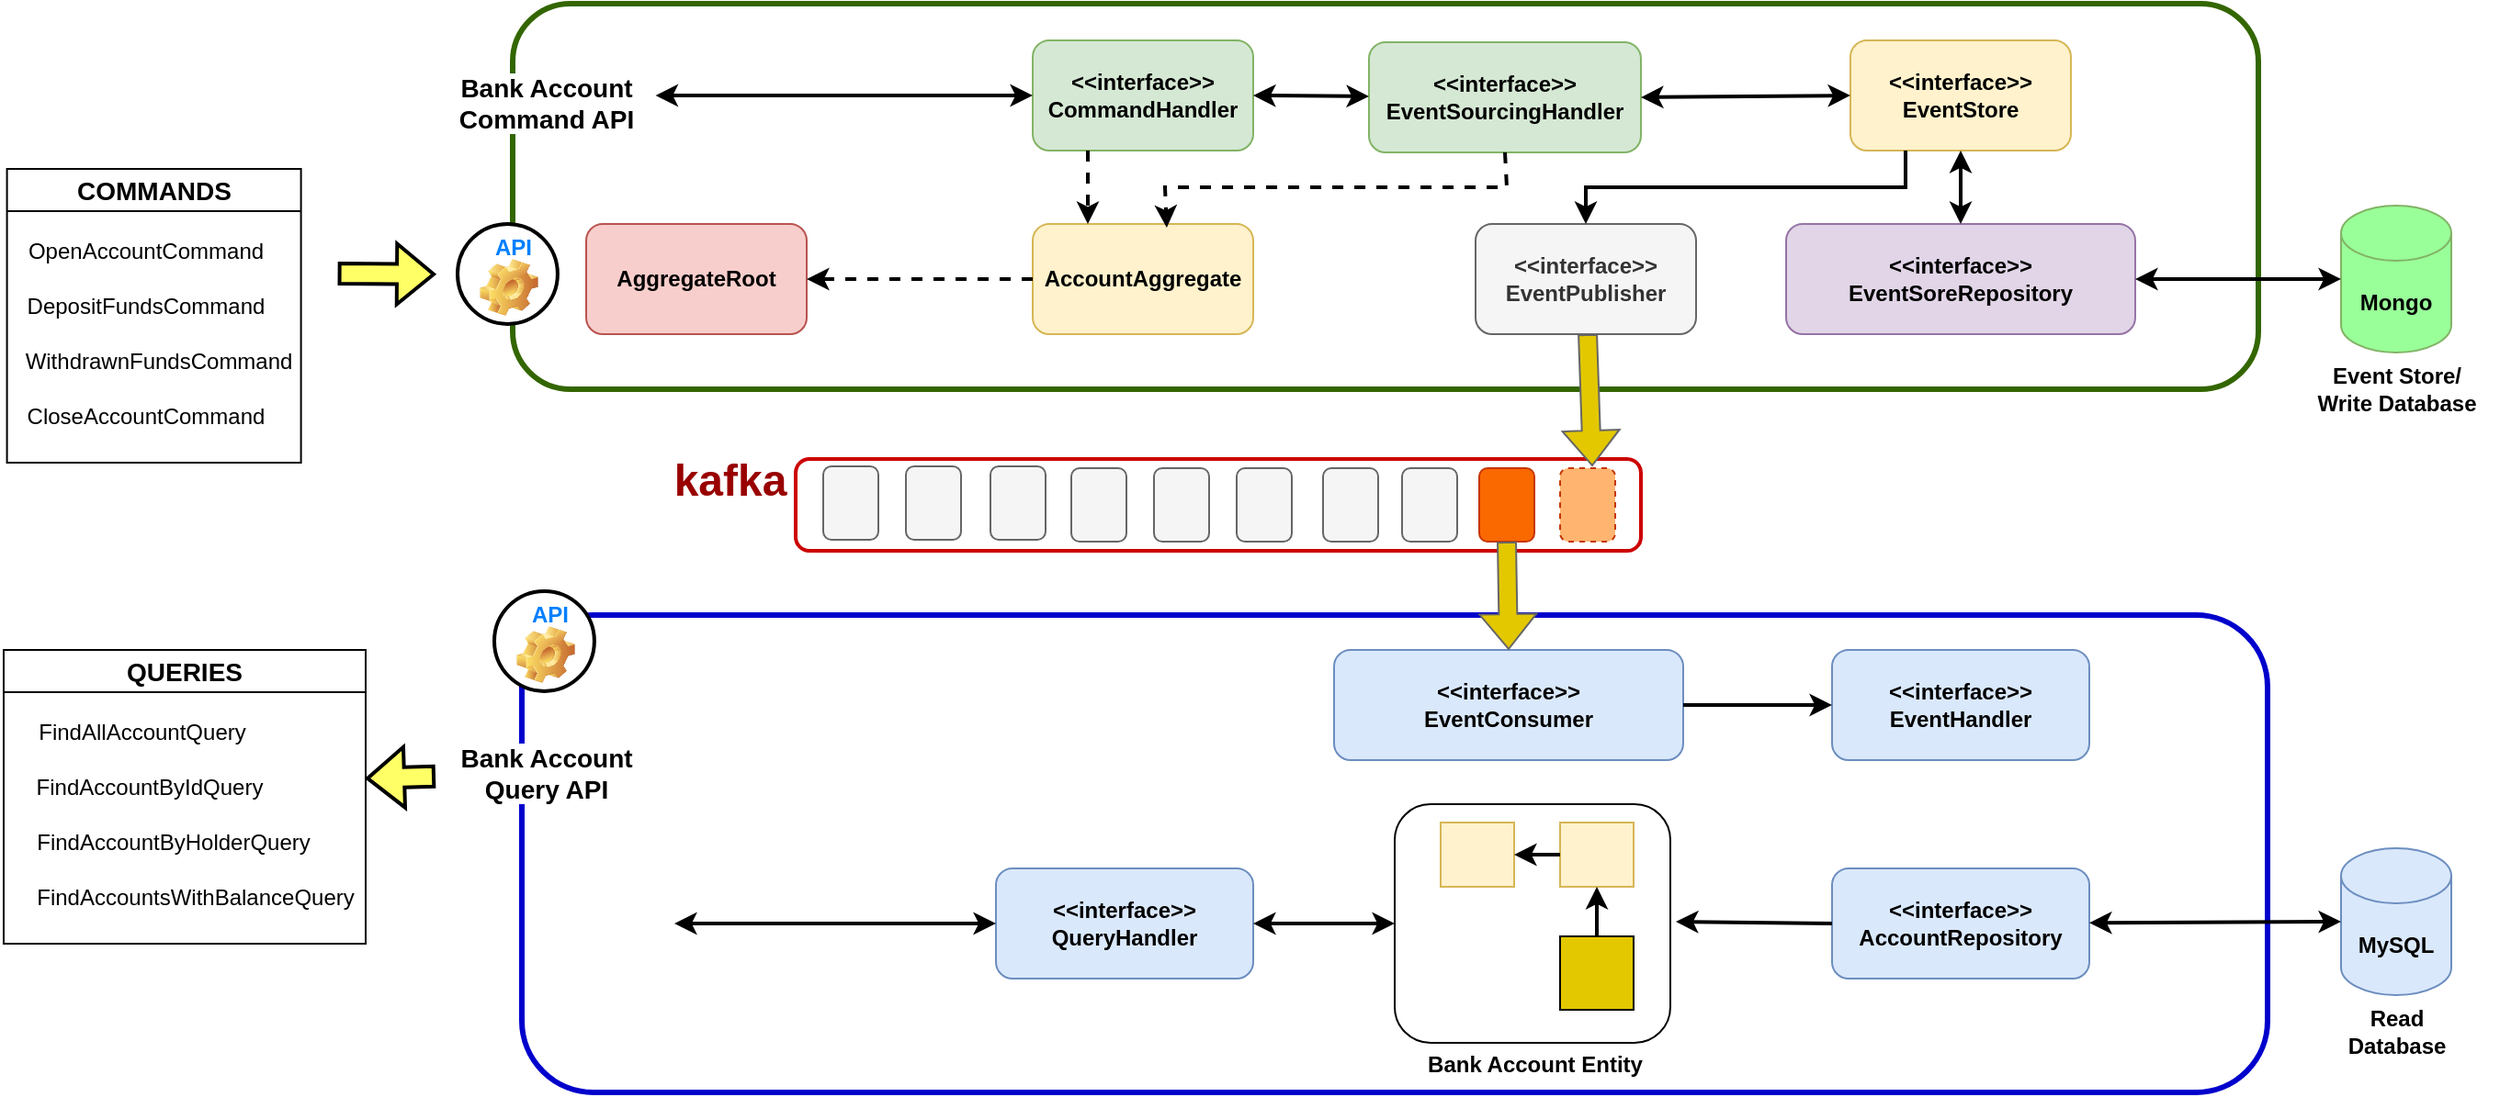 <mxfile version="21.6.5" type="device">
  <diagram name="Página-1" id="1D1LNqnCy9qLDgrtSgxh">
    <mxGraphModel dx="1562" dy="909" grid="1" gridSize="10" guides="1" tooltips="1" connect="1" arrows="1" fold="1" page="1" pageScale="1" pageWidth="1169" pageHeight="1654" math="0" shadow="0">
      <root>
        <mxCell id="0" />
        <mxCell id="1" parent="0" />
        <mxCell id="91Ra5xVZx5ba64652wot-73" value="" style="rounded=1;whiteSpace=wrap;html=1;strokeColor=#0000CC;strokeWidth=3;" vertex="1" parent="1">
          <mxGeometry x="302" y="393" width="950" height="260" as="geometry" />
        </mxCell>
        <mxCell id="91Ra5xVZx5ba64652wot-54" value="" style="rounded=1;whiteSpace=wrap;html=1;strokeColor=#336600;strokeWidth=3;" vertex="1" parent="1">
          <mxGeometry x="297" y="60" width="950" height="210" as="geometry" />
        </mxCell>
        <mxCell id="91Ra5xVZx5ba64652wot-55" value="&lt;b&gt;&lt;font style=&quot;font-size: 14px;&quot;&gt;Bank Account &lt;br&gt;Command API&lt;/font&gt;&lt;/b&gt;" style="text;html=1;align=center;verticalAlign=middle;resizable=0;points=[];autosize=1;strokeColor=none;fillColor=none;labelBackgroundColor=default;" vertex="1" parent="1">
          <mxGeometry x="255" y="89" width="120" height="50" as="geometry" />
        </mxCell>
        <mxCell id="91Ra5xVZx5ba64652wot-1" value="&lt;b&gt;&amp;lt;&amp;lt;interface&amp;gt;&amp;gt;&lt;br&gt;EventSourcingHandler&lt;/b&gt;" style="rounded=1;whiteSpace=wrap;html=1;fillColor=#d5e8d4;strokeColor=#82b366;" vertex="1" parent="1">
          <mxGeometry x="763" y="81" width="148" height="60" as="geometry" />
        </mxCell>
        <mxCell id="91Ra5xVZx5ba64652wot-2" value="&lt;b&gt;&amp;lt;&amp;lt;interface&amp;gt;&amp;gt;&lt;br&gt;EventStore&lt;br&gt;&lt;/b&gt;" style="rounded=1;whiteSpace=wrap;html=1;fillColor=#fff2cc;strokeColor=#d6b656;" vertex="1" parent="1">
          <mxGeometry x="1025" y="80" width="120" height="60" as="geometry" />
        </mxCell>
        <mxCell id="91Ra5xVZx5ba64652wot-3" value="" style="endArrow=classic;startArrow=classic;html=1;rounded=0;exitX=1;exitY=0.5;exitDx=0;exitDy=0;entryX=0;entryY=0.5;entryDx=0;entryDy=0;strokeWidth=2;" edge="1" parent="1" source="91Ra5xVZx5ba64652wot-1" target="91Ra5xVZx5ba64652wot-2">
          <mxGeometry width="50" height="50" relative="1" as="geometry">
            <mxPoint x="797" y="140" as="sourcePoint" />
            <mxPoint x="847" y="90" as="targetPoint" />
          </mxGeometry>
        </mxCell>
        <mxCell id="91Ra5xVZx5ba64652wot-4" value="&lt;b&gt;AggregateRoot&lt;br&gt;&lt;/b&gt;" style="rounded=1;whiteSpace=wrap;html=1;fillColor=#f8cecc;strokeColor=#b85450;" vertex="1" parent="1">
          <mxGeometry x="337" y="180" width="120" height="60" as="geometry" />
        </mxCell>
        <mxCell id="91Ra5xVZx5ba64652wot-6" value="&lt;b&gt;&amp;lt;&amp;lt;interface&amp;gt;&amp;gt;&lt;br&gt;EventPublisher&lt;br&gt;&lt;/b&gt;" style="rounded=1;whiteSpace=wrap;html=1;fillColor=#f5f5f5;strokeColor=#666666;fontColor=#333333;" vertex="1" parent="1">
          <mxGeometry x="821" y="180" width="120" height="60" as="geometry" />
        </mxCell>
        <mxCell id="91Ra5xVZx5ba64652wot-7" value="&lt;b&gt;&amp;lt;&amp;lt;interface&amp;gt;&amp;gt;&lt;br&gt;EventSoreRepository&lt;br&gt;&lt;/b&gt;" style="rounded=1;whiteSpace=wrap;html=1;fillColor=#e1d5e7;strokeColor=#9673a6;" vertex="1" parent="1">
          <mxGeometry x="990" y="180" width="190" height="60" as="geometry" />
        </mxCell>
        <mxCell id="91Ra5xVZx5ba64652wot-11" value="" style="group" vertex="1" connectable="0" parent="1">
          <mxGeometry x="1267" y="170" width="110" height="120" as="geometry" />
        </mxCell>
        <mxCell id="91Ra5xVZx5ba64652wot-9" value="&lt;b&gt;Mongo&lt;/b&gt;" style="shape=cylinder3;whiteSpace=wrap;html=1;boundedLbl=1;backgroundOutline=1;size=15;fillColor=#99FF99;strokeColor=#82b366;" vertex="1" parent="91Ra5xVZx5ba64652wot-11">
          <mxGeometry x="25" width="60" height="80" as="geometry" />
        </mxCell>
        <mxCell id="91Ra5xVZx5ba64652wot-10" value="&lt;b&gt;Event Store/&lt;br&gt;Write Database&lt;/b&gt;" style="text;html=1;align=center;verticalAlign=middle;resizable=0;points=[];autosize=1;strokeColor=none;fillColor=none;" vertex="1" parent="91Ra5xVZx5ba64652wot-11">
          <mxGeometry y="80" width="110" height="40" as="geometry" />
        </mxCell>
        <mxCell id="91Ra5xVZx5ba64652wot-12" value="" style="group" vertex="1" connectable="0" parent="1">
          <mxGeometry x="1267" y="520" width="110" height="120" as="geometry" />
        </mxCell>
        <mxCell id="91Ra5xVZx5ba64652wot-13" value="&lt;b&gt;MySQL&lt;/b&gt;" style="shape=cylinder3;whiteSpace=wrap;html=1;boundedLbl=1;backgroundOutline=1;size=15;fillColor=#dae8fc;strokeColor=#6c8ebf;" vertex="1" parent="91Ra5xVZx5ba64652wot-12">
          <mxGeometry x="25" width="60" height="80" as="geometry" />
        </mxCell>
        <mxCell id="91Ra5xVZx5ba64652wot-14" value="&lt;b&gt;Read &lt;br&gt;Database&lt;/b&gt;" style="text;html=1;align=center;verticalAlign=middle;resizable=0;points=[];autosize=1;strokeColor=none;fillColor=none;" vertex="1" parent="91Ra5xVZx5ba64652wot-12">
          <mxGeometry x="15" y="80" width="80" height="40" as="geometry" />
        </mxCell>
        <mxCell id="91Ra5xVZx5ba64652wot-15" value="&lt;b&gt;&amp;lt;&amp;lt;interface&amp;gt;&amp;gt;&lt;br&gt;EventConsumer&lt;br&gt;&lt;/b&gt;" style="rounded=1;whiteSpace=wrap;html=1;fillColor=#dae8fc;strokeColor=#6c8ebf;" vertex="1" parent="1">
          <mxGeometry x="744" y="412" width="190" height="60" as="geometry" />
        </mxCell>
        <mxCell id="91Ra5xVZx5ba64652wot-24" value="" style="group" vertex="1" connectable="0" parent="1">
          <mxGeometry x="777" y="496" width="150" height="157" as="geometry" />
        </mxCell>
        <mxCell id="91Ra5xVZx5ba64652wot-16" value="" style="rounded=1;whiteSpace=wrap;html=1;" vertex="1" parent="91Ra5xVZx5ba64652wot-24">
          <mxGeometry width="150" height="130" as="geometry" />
        </mxCell>
        <mxCell id="91Ra5xVZx5ba64652wot-17" value="" style="rounded=0;whiteSpace=wrap;html=1;fillColor=#fff2cc;strokeColor=#d6b656;" vertex="1" parent="91Ra5xVZx5ba64652wot-24">
          <mxGeometry x="25" y="10" width="40" height="35" as="geometry" />
        </mxCell>
        <mxCell id="91Ra5xVZx5ba64652wot-18" value="" style="rounded=0;whiteSpace=wrap;html=1;fillColor=#fff2cc;strokeColor=#d6b656;" vertex="1" parent="91Ra5xVZx5ba64652wot-24">
          <mxGeometry x="90" y="10" width="40" height="35" as="geometry" />
        </mxCell>
        <mxCell id="91Ra5xVZx5ba64652wot-19" value="" style="endArrow=classic;html=1;rounded=0;entryX=1;entryY=0.5;entryDx=0;entryDy=0;exitX=0;exitY=0.5;exitDx=0;exitDy=0;strokeWidth=2;" edge="1" parent="91Ra5xVZx5ba64652wot-24" source="91Ra5xVZx5ba64652wot-18" target="91Ra5xVZx5ba64652wot-17">
          <mxGeometry width="50" height="50" relative="1" as="geometry">
            <mxPoint x="80" y="95" as="sourcePoint" />
            <mxPoint x="130" y="45" as="targetPoint" />
          </mxGeometry>
        </mxCell>
        <mxCell id="91Ra5xVZx5ba64652wot-20" value="" style="rounded=0;whiteSpace=wrap;html=1;fillColor=#e3c800;strokeColor=#000000;fontColor=#000000;" vertex="1" parent="91Ra5xVZx5ba64652wot-24">
          <mxGeometry x="90" y="72" width="40" height="40" as="geometry" />
        </mxCell>
        <mxCell id="91Ra5xVZx5ba64652wot-21" value="" style="endArrow=classic;html=1;rounded=0;exitX=0.5;exitY=0;exitDx=0;exitDy=0;strokeWidth=2;entryX=0.5;entryY=1;entryDx=0;entryDy=0;" edge="1" parent="91Ra5xVZx5ba64652wot-24" source="91Ra5xVZx5ba64652wot-20" target="91Ra5xVZx5ba64652wot-18">
          <mxGeometry width="50" height="50" relative="1" as="geometry">
            <mxPoint x="100" y="38" as="sourcePoint" />
            <mxPoint x="120" y="50" as="targetPoint" />
          </mxGeometry>
        </mxCell>
        <mxCell id="91Ra5xVZx5ba64652wot-23" value="&lt;b&gt;Bank Account Entity&lt;/b&gt;" style="text;html=1;align=center;verticalAlign=middle;resizable=0;points=[];autosize=1;strokeColor=none;fillColor=none;" vertex="1" parent="91Ra5xVZx5ba64652wot-24">
          <mxGeometry x="6" y="127" width="140" height="30" as="geometry" />
        </mxCell>
        <mxCell id="91Ra5xVZx5ba64652wot-28" value="" style="group" vertex="1" connectable="0" parent="1">
          <mxGeometry x="267" y="180" width="70" height="70" as="geometry" />
        </mxCell>
        <mxCell id="91Ra5xVZx5ba64652wot-25" value="" style="ellipse;whiteSpace=wrap;html=1;aspect=fixed;strokeWidth=2;" vertex="1" parent="91Ra5xVZx5ba64652wot-28">
          <mxGeometry width="54.444" height="54.444" as="geometry" />
        </mxCell>
        <mxCell id="91Ra5xVZx5ba64652wot-26" value="" style="shape=image;html=1;verticalLabelPosition=bottom;verticalAlign=top;imageAspect=0;image=img/clipart/Gear_128x128.png" vertex="1" parent="91Ra5xVZx5ba64652wot-28">
          <mxGeometry x="12.09" y="19.09" width="31.82" height="30.91" as="geometry" />
        </mxCell>
        <mxCell id="91Ra5xVZx5ba64652wot-27" value="&lt;b&gt;&lt;font color=&quot;#007fff&quot;&gt;API&lt;/font&gt;&lt;/b&gt;" style="text;html=1;align=center;verticalAlign=middle;resizable=0;points=[];autosize=1;strokeColor=none;fillColor=none;" vertex="1" parent="91Ra5xVZx5ba64652wot-28">
          <mxGeometry x="10.273" y="-2" width="40" height="30" as="geometry" />
        </mxCell>
        <mxCell id="91Ra5xVZx5ba64652wot-46" value="" style="group" vertex="1" connectable="0" parent="1">
          <mxGeometry x="375" y="300" width="536" height="58" as="geometry" />
        </mxCell>
        <mxCell id="91Ra5xVZx5ba64652wot-31" value="" style="rounded=1;whiteSpace=wrap;html=1;strokeColor=#CC0000;strokeWidth=2;" vertex="1" parent="91Ra5xVZx5ba64652wot-46">
          <mxGeometry x="76" y="8" width="460" height="50" as="geometry" />
        </mxCell>
        <mxCell id="91Ra5xVZx5ba64652wot-32" value="" style="rounded=1;whiteSpace=wrap;html=1;fillColor=#f5f5f5;fontColor=#333333;strokeColor=#666666;" vertex="1" parent="91Ra5xVZx5ba64652wot-46">
          <mxGeometry x="91" y="12" width="30" height="40" as="geometry" />
        </mxCell>
        <mxCell id="91Ra5xVZx5ba64652wot-33" value="" style="rounded=1;whiteSpace=wrap;html=1;fillColor=#f5f5f5;fontColor=#333333;strokeColor=#666666;" vertex="1" parent="91Ra5xVZx5ba64652wot-46">
          <mxGeometry x="136" y="12" width="30" height="40" as="geometry" />
        </mxCell>
        <mxCell id="91Ra5xVZx5ba64652wot-35" value="" style="rounded=1;whiteSpace=wrap;html=1;fillColor=#f5f5f5;fontColor=#333333;strokeColor=#666666;" vertex="1" parent="91Ra5xVZx5ba64652wot-46">
          <mxGeometry x="182" y="12" width="30" height="40" as="geometry" />
        </mxCell>
        <mxCell id="91Ra5xVZx5ba64652wot-37" value="" style="rounded=1;whiteSpace=wrap;html=1;fillColor=#f5f5f5;fontColor=#333333;strokeColor=#666666;" vertex="1" parent="91Ra5xVZx5ba64652wot-46">
          <mxGeometry x="226" y="13" width="30" height="40" as="geometry" />
        </mxCell>
        <mxCell id="91Ra5xVZx5ba64652wot-38" value="" style="rounded=1;whiteSpace=wrap;html=1;fillColor=#f5f5f5;fontColor=#333333;strokeColor=#666666;" vertex="1" parent="91Ra5xVZx5ba64652wot-46">
          <mxGeometry x="271" y="13" width="30" height="40" as="geometry" />
        </mxCell>
        <mxCell id="91Ra5xVZx5ba64652wot-39" value="" style="rounded=1;whiteSpace=wrap;html=1;fillColor=#f5f5f5;fontColor=#333333;strokeColor=#666666;" vertex="1" parent="91Ra5xVZx5ba64652wot-46">
          <mxGeometry x="316" y="13" width="30" height="40" as="geometry" />
        </mxCell>
        <mxCell id="91Ra5xVZx5ba64652wot-40" value="" style="rounded=1;whiteSpace=wrap;html=1;fillColor=#f5f5f5;fontColor=#333333;strokeColor=#666666;" vertex="1" parent="91Ra5xVZx5ba64652wot-46">
          <mxGeometry x="363" y="13" width="30" height="40" as="geometry" />
        </mxCell>
        <mxCell id="91Ra5xVZx5ba64652wot-41" value="" style="rounded=1;whiteSpace=wrap;html=1;fillColor=#f5f5f5;fontColor=#333333;strokeColor=#666666;" vertex="1" parent="91Ra5xVZx5ba64652wot-46">
          <mxGeometry x="406" y="13" width="30" height="40" as="geometry" />
        </mxCell>
        <mxCell id="91Ra5xVZx5ba64652wot-42" value="" style="rounded=1;whiteSpace=wrap;html=1;fillColor=#fa6800;fontColor=#000000;strokeColor=#C73500;" vertex="1" parent="91Ra5xVZx5ba64652wot-46">
          <mxGeometry x="448" y="13" width="30" height="40" as="geometry" />
        </mxCell>
        <mxCell id="91Ra5xVZx5ba64652wot-43" value="" style="rounded=1;whiteSpace=wrap;html=1;fillColor=#FFB570;fontColor=#000000;strokeColor=#C73500;dashed=1;" vertex="1" parent="91Ra5xVZx5ba64652wot-46">
          <mxGeometry x="492" y="13" width="30" height="40" as="geometry" />
        </mxCell>
        <mxCell id="91Ra5xVZx5ba64652wot-45" value="&lt;font style=&quot;font-size: 24px;&quot;&gt;&lt;b style=&quot;&quot;&gt;kafka&lt;/b&gt;&lt;/font&gt;" style="text;html=1;align=center;verticalAlign=middle;resizable=0;points=[];autosize=1;strokeColor=none;fillColor=none;fontColor=#990000;" vertex="1" parent="91Ra5xVZx5ba64652wot-46">
          <mxGeometry width="80" height="40" as="geometry" />
        </mxCell>
        <mxCell id="91Ra5xVZx5ba64652wot-52" value="" style="shape=flexArrow;endArrow=classic;html=1;rounded=0;entryX=0.5;entryY=0;entryDx=0;entryDy=0;labelBackgroundColor=#FFFF66;fillColor=#e3c800;strokeColor=#666666;strokeWidth=1;" edge="1" parent="91Ra5xVZx5ba64652wot-46" source="91Ra5xVZx5ba64652wot-6">
          <mxGeometry width="50" height="50" relative="1" as="geometry">
            <mxPoint x="500" y="-60" as="sourcePoint" />
            <mxPoint x="509.5" y="12" as="targetPoint" />
          </mxGeometry>
        </mxCell>
        <mxCell id="91Ra5xVZx5ba64652wot-47" value="" style="shape=flexArrow;endArrow=classic;html=1;rounded=0;exitX=0.5;exitY=1;exitDx=0;exitDy=0;entryX=0.5;entryY=0;entryDx=0;entryDy=0;labelBackgroundColor=#FFFF66;fillColor=#e3c800;strokeColor=#666666;strokeWidth=1;" edge="1" parent="1" target="91Ra5xVZx5ba64652wot-15">
          <mxGeometry width="50" height="50" relative="1" as="geometry">
            <mxPoint x="838" y="353" as="sourcePoint" />
            <mxPoint x="840" y="420" as="targetPoint" />
          </mxGeometry>
        </mxCell>
        <mxCell id="91Ra5xVZx5ba64652wot-58" value="&lt;b&gt;&amp;lt;&amp;lt;interface&amp;gt;&amp;gt;&lt;br&gt;CommandHandler&lt;/b&gt;" style="rounded=1;whiteSpace=wrap;html=1;fillColor=#d5e8d4;strokeColor=#82b366;" vertex="1" parent="1">
          <mxGeometry x="580" y="80" width="120" height="60" as="geometry" />
        </mxCell>
        <mxCell id="91Ra5xVZx5ba64652wot-59" value="" style="endArrow=classic;startArrow=classic;html=1;rounded=0;exitX=1;exitY=0.5;exitDx=0;exitDy=0;strokeWidth=2;" edge="1" parent="1" source="91Ra5xVZx5ba64652wot-58" target="91Ra5xVZx5ba64652wot-1">
          <mxGeometry width="50" height="50" relative="1" as="geometry">
            <mxPoint x="587" y="109.5" as="sourcePoint" />
            <mxPoint x="677" y="110" as="targetPoint" />
          </mxGeometry>
        </mxCell>
        <mxCell id="91Ra5xVZx5ba64652wot-61" value="&lt;b&gt;AccountAggregate&lt;br&gt;&lt;/b&gt;" style="rounded=1;whiteSpace=wrap;html=1;fillColor=#fff2cc;strokeColor=#d6b656;" vertex="1" parent="1">
          <mxGeometry x="580" y="180" width="120" height="60" as="geometry" />
        </mxCell>
        <mxCell id="91Ra5xVZx5ba64652wot-62" value="" style="endArrow=classic;html=1;rounded=0;entryX=1;entryY=0.5;entryDx=0;entryDy=0;exitX=0;exitY=0.5;exitDx=0;exitDy=0;strokeWidth=2;dashed=1;" edge="1" parent="1" source="91Ra5xVZx5ba64652wot-61" target="91Ra5xVZx5ba64652wot-4">
          <mxGeometry width="50" height="50" relative="1" as="geometry">
            <mxPoint x="537" y="210" as="sourcePoint" />
            <mxPoint x="587" y="160" as="targetPoint" />
          </mxGeometry>
        </mxCell>
        <mxCell id="91Ra5xVZx5ba64652wot-65" value="" style="endArrow=classic;startArrow=classic;html=1;rounded=0;exitX=0.5;exitY=0;exitDx=0;exitDy=0;entryX=0.5;entryY=1;entryDx=0;entryDy=0;strokeWidth=2;" edge="1" parent="1" source="91Ra5xVZx5ba64652wot-7" target="91Ra5xVZx5ba64652wot-2">
          <mxGeometry width="50" height="50" relative="1" as="geometry">
            <mxPoint x="1047" y="190" as="sourcePoint" />
            <mxPoint x="1097" y="140" as="targetPoint" />
          </mxGeometry>
        </mxCell>
        <mxCell id="91Ra5xVZx5ba64652wot-66" value="" style="endArrow=classic;html=1;rounded=0;entryX=0.5;entryY=0;entryDx=0;entryDy=0;strokeWidth=2;exitX=0.25;exitY=1;exitDx=0;exitDy=0;" edge="1" parent="1" source="91Ra5xVZx5ba64652wot-2" target="91Ra5xVZx5ba64652wot-6">
          <mxGeometry width="50" height="50" relative="1" as="geometry">
            <mxPoint x="1067" y="140" as="sourcePoint" />
            <mxPoint x="999" y="160" as="targetPoint" />
            <Array as="points">
              <mxPoint x="1055" y="160" />
              <mxPoint x="881" y="160" />
            </Array>
          </mxGeometry>
        </mxCell>
        <mxCell id="91Ra5xVZx5ba64652wot-67" value="" style="endArrow=classic;html=1;rounded=0;strokeWidth=2;dashed=1;exitX=0.5;exitY=1;exitDx=0;exitDy=0;entryX=0.608;entryY=0.033;entryDx=0;entryDy=0;entryPerimeter=0;" edge="1" parent="1" source="91Ra5xVZx5ba64652wot-1" target="91Ra5xVZx5ba64652wot-61">
          <mxGeometry width="50" height="50" relative="1" as="geometry">
            <mxPoint x="837.824" y="140" as="sourcePoint" />
            <mxPoint x="646" y="180" as="targetPoint" />
            <Array as="points">
              <mxPoint x="838" y="160" />
              <mxPoint x="652" y="160" />
            </Array>
          </mxGeometry>
        </mxCell>
        <mxCell id="91Ra5xVZx5ba64652wot-69" value="" style="endArrow=classic;html=1;rounded=0;entryX=0.25;entryY=0;entryDx=0;entryDy=0;exitX=0.25;exitY=1;exitDx=0;exitDy=0;dashed=1;strokeWidth=2;" edge="1" parent="1" source="91Ra5xVZx5ba64652wot-58" target="91Ra5xVZx5ba64652wot-61">
          <mxGeometry width="50" height="50" relative="1" as="geometry">
            <mxPoint x="517" y="170" as="sourcePoint" />
            <mxPoint x="567" y="120" as="targetPoint" />
          </mxGeometry>
        </mxCell>
        <mxCell id="91Ra5xVZx5ba64652wot-70" value="" style="endArrow=classic;startArrow=classic;html=1;rounded=0;exitX=1;exitY=0.5;exitDx=0;exitDy=0;strokeWidth=2;entryX=0;entryY=0.5;entryDx=0;entryDy=0;entryPerimeter=0;" edge="1" parent="1" source="91Ra5xVZx5ba64652wot-7" target="91Ra5xVZx5ba64652wot-9">
          <mxGeometry width="50" height="50" relative="1" as="geometry">
            <mxPoint x="1180" y="209.5" as="sourcePoint" />
            <mxPoint x="1243" y="209.5" as="targetPoint" />
          </mxGeometry>
        </mxCell>
        <mxCell id="91Ra5xVZx5ba64652wot-74" value="&lt;b&gt;&amp;lt;&amp;lt;interface&amp;gt;&amp;gt;&lt;br&gt;EventHandler&lt;br&gt;&lt;/b&gt;" style="rounded=1;whiteSpace=wrap;html=1;fillColor=#dae8fc;strokeColor=#6c8ebf;" vertex="1" parent="1">
          <mxGeometry x="1015" y="412" width="140" height="60" as="geometry" />
        </mxCell>
        <mxCell id="91Ra5xVZx5ba64652wot-75" value="" style="endArrow=classic;html=1;rounded=0;exitX=1;exitY=0.5;exitDx=0;exitDy=0;strokeWidth=2;" edge="1" parent="1" source="91Ra5xVZx5ba64652wot-15" target="91Ra5xVZx5ba64652wot-74">
          <mxGeometry width="50" height="50" relative="1" as="geometry">
            <mxPoint x="907" y="490" as="sourcePoint" />
            <mxPoint x="957" y="440" as="targetPoint" />
          </mxGeometry>
        </mxCell>
        <mxCell id="91Ra5xVZx5ba64652wot-76" value="&lt;b&gt;&amp;lt;&amp;lt;interface&amp;gt;&amp;gt;&lt;br&gt;AccountRepository&lt;br&gt;&lt;/b&gt;" style="rounded=1;whiteSpace=wrap;html=1;fillColor=#dae8fc;strokeColor=#6c8ebf;" vertex="1" parent="1">
          <mxGeometry x="1015" y="531" width="140" height="60" as="geometry" />
        </mxCell>
        <mxCell id="91Ra5xVZx5ba64652wot-77" value="" style="endArrow=classic;startArrow=classic;html=1;rounded=0;strokeWidth=2;entryX=0;entryY=0.5;entryDx=0;entryDy=0;entryPerimeter=0;" edge="1" parent="1" source="91Ra5xVZx5ba64652wot-76" target="91Ra5xVZx5ba64652wot-13">
          <mxGeometry width="50" height="50" relative="1" as="geometry">
            <mxPoint x="1155" y="539.5" as="sourcePoint" />
            <mxPoint x="1302" y="532.5" as="targetPoint" />
          </mxGeometry>
        </mxCell>
        <mxCell id="91Ra5xVZx5ba64652wot-79" value="&lt;b&gt;&amp;lt;&amp;lt;interface&amp;gt;&amp;gt;&lt;br&gt;QueryHandler&lt;br&gt;&lt;/b&gt;" style="rounded=1;whiteSpace=wrap;html=1;fillColor=#dae8fc;strokeColor=#6c8ebf;" vertex="1" parent="1">
          <mxGeometry x="560" y="531" width="140" height="60" as="geometry" />
        </mxCell>
        <mxCell id="91Ra5xVZx5ba64652wot-80" value="" style="endArrow=classic;startArrow=classic;html=1;rounded=0;strokeWidth=2;entryX=0;entryY=0.5;entryDx=0;entryDy=0;" edge="1" parent="1" source="91Ra5xVZx5ba64652wot-79" target="91Ra5xVZx5ba64652wot-16">
          <mxGeometry width="50" height="50" relative="1" as="geometry">
            <mxPoint x="697" y="560" as="sourcePoint" />
            <mxPoint x="760" y="560" as="targetPoint" />
          </mxGeometry>
        </mxCell>
        <mxCell id="91Ra5xVZx5ba64652wot-82" value="&lt;b&gt;&lt;font style=&quot;font-size: 14px;&quot;&gt;Bank Account &lt;br&gt;Query API&lt;/font&gt;&lt;/b&gt;" style="text;html=1;align=center;verticalAlign=middle;resizable=0;points=[];autosize=1;strokeColor=none;fillColor=none;labelBackgroundColor=default;" vertex="1" parent="1">
          <mxGeometry x="255" y="454" width="120" height="50" as="geometry" />
        </mxCell>
        <mxCell id="91Ra5xVZx5ba64652wot-83" value="" style="group" vertex="1" connectable="0" parent="1">
          <mxGeometry x="287" y="380" width="70" height="70" as="geometry" />
        </mxCell>
        <mxCell id="91Ra5xVZx5ba64652wot-84" value="" style="ellipse;whiteSpace=wrap;html=1;aspect=fixed;strokeWidth=2;" vertex="1" parent="91Ra5xVZx5ba64652wot-83">
          <mxGeometry width="54.444" height="54.444" as="geometry" />
        </mxCell>
        <mxCell id="91Ra5xVZx5ba64652wot-85" value="" style="shape=image;html=1;verticalLabelPosition=bottom;verticalAlign=top;imageAspect=0;image=img/clipart/Gear_128x128.png" vertex="1" parent="91Ra5xVZx5ba64652wot-83">
          <mxGeometry x="12.09" y="19.09" width="31.82" height="30.91" as="geometry" />
        </mxCell>
        <mxCell id="91Ra5xVZx5ba64652wot-86" value="&lt;b&gt;&lt;font color=&quot;#007fff&quot;&gt;API&lt;/font&gt;&lt;/b&gt;" style="text;html=1;align=center;verticalAlign=middle;resizable=0;points=[];autosize=1;strokeColor=none;fillColor=none;" vertex="1" parent="91Ra5xVZx5ba64652wot-83">
          <mxGeometry x="10.273" y="-2" width="40" height="30" as="geometry" />
        </mxCell>
        <mxCell id="91Ra5xVZx5ba64652wot-89" value="" style="endArrow=classic;startArrow=classic;html=1;rounded=0;entryX=0;entryY=0.5;entryDx=0;entryDy=0;strokeWidth=2;" edge="1" parent="1" target="91Ra5xVZx5ba64652wot-79">
          <mxGeometry width="50" height="50" relative="1" as="geometry">
            <mxPoint x="385" y="561" as="sourcePoint" />
            <mxPoint x="422" y="520" as="targetPoint" />
          </mxGeometry>
        </mxCell>
        <mxCell id="91Ra5xVZx5ba64652wot-100" value="&lt;font style=&quot;font-size: 14px;&quot;&gt;COMMANDS&lt;/font&gt;" style="swimlane;whiteSpace=wrap;html=1;" vertex="1" parent="1">
          <mxGeometry x="21.8" y="150" width="160" height="160" as="geometry">
            <mxRectangle x="20" y="90" width="120" height="30" as="alternateBounds" />
          </mxGeometry>
        </mxCell>
        <mxCell id="91Ra5xVZx5ba64652wot-102" value="OpenAccountCommand" style="text;html=1;align=center;verticalAlign=middle;resizable=0;points=[];autosize=1;strokeColor=none;fillColor=none;" vertex="1" parent="91Ra5xVZx5ba64652wot-100">
          <mxGeometry y="30" width="150" height="30" as="geometry" />
        </mxCell>
        <mxCell id="91Ra5xVZx5ba64652wot-103" value="DepositFundsCommand" style="text;html=1;align=center;verticalAlign=middle;resizable=0;points=[];autosize=1;strokeColor=none;fillColor=none;" vertex="1" parent="91Ra5xVZx5ba64652wot-100">
          <mxGeometry y="60" width="150" height="30" as="geometry" />
        </mxCell>
        <mxCell id="91Ra5xVZx5ba64652wot-104" value="WithdrawnFundsCommand" style="text;html=1;align=center;verticalAlign=middle;resizable=0;points=[];autosize=1;strokeColor=none;fillColor=none;" vertex="1" parent="91Ra5xVZx5ba64652wot-100">
          <mxGeometry x="-3" y="90" width="170" height="30" as="geometry" />
        </mxCell>
        <mxCell id="91Ra5xVZx5ba64652wot-105" value="CloseAccountCommand" style="text;html=1;align=center;verticalAlign=middle;resizable=0;points=[];autosize=1;strokeColor=none;fillColor=none;" vertex="1" parent="91Ra5xVZx5ba64652wot-100">
          <mxGeometry y="120" width="150" height="30" as="geometry" />
        </mxCell>
        <mxCell id="91Ra5xVZx5ba64652wot-107" value="" style="shape=flexArrow;endArrow=classic;html=1;rounded=0;entryX=-0.015;entryY=0.368;entryDx=0;entryDy=0;entryPerimeter=0;fillColor=#FFFF66;strokeColor=#000000;strokeWidth=2;" edge="1" parent="1">
          <mxGeometry width="50" height="50" relative="1" as="geometry">
            <mxPoint x="201.8" y="207" as="sourcePoint" />
            <mxPoint x="255.0" y="207.4" as="targetPoint" />
          </mxGeometry>
        </mxCell>
        <mxCell id="91Ra5xVZx5ba64652wot-109" value="&lt;font style=&quot;font-size: 14px;&quot;&gt;QUERIES&lt;/font&gt;" style="swimlane;whiteSpace=wrap;html=1;" vertex="1" parent="1">
          <mxGeometry x="20" y="412" width="197" height="160" as="geometry">
            <mxRectangle x="20" y="90" width="120" height="30" as="alternateBounds" />
          </mxGeometry>
        </mxCell>
        <mxCell id="91Ra5xVZx5ba64652wot-110" value="FindAllAccountQuery" style="text;html=1;align=center;verticalAlign=middle;resizable=0;points=[];autosize=1;strokeColor=none;fillColor=none;" vertex="1" parent="91Ra5xVZx5ba64652wot-109">
          <mxGeometry x="5" y="30" width="140" height="30" as="geometry" />
        </mxCell>
        <mxCell id="91Ra5xVZx5ba64652wot-111" value="FindAccountByIdQuery" style="text;html=1;align=center;verticalAlign=middle;resizable=0;points=[];autosize=1;strokeColor=none;fillColor=none;" vertex="1" parent="91Ra5xVZx5ba64652wot-109">
          <mxGeometry x="4" y="60" width="150" height="30" as="geometry" />
        </mxCell>
        <mxCell id="91Ra5xVZx5ba64652wot-112" value="FindAccountByHolderQuery" style="text;html=1;align=center;verticalAlign=middle;resizable=0;points=[];autosize=1;strokeColor=none;fillColor=none;" vertex="1" parent="91Ra5xVZx5ba64652wot-109">
          <mxGeometry x="7" y="90" width="170" height="30" as="geometry" />
        </mxCell>
        <mxCell id="91Ra5xVZx5ba64652wot-113" value="FindAccountsWithBalanceQuery" style="text;html=1;align=center;verticalAlign=middle;resizable=0;points=[];autosize=1;strokeColor=none;fillColor=none;" vertex="1" parent="91Ra5xVZx5ba64652wot-109">
          <mxGeometry x="4" y="120" width="200" height="30" as="geometry" />
        </mxCell>
        <mxCell id="91Ra5xVZx5ba64652wot-114" value="" style="shape=flexArrow;endArrow=classic;html=1;rounded=0;fillColor=#FFFF66;strokeColor=#000000;strokeWidth=2;" edge="1" parent="1" source="91Ra5xVZx5ba64652wot-82">
          <mxGeometry width="50" height="50" relative="1" as="geometry">
            <mxPoint x="270" y="480" as="sourcePoint" />
            <mxPoint x="217" y="482" as="targetPoint" />
          </mxGeometry>
        </mxCell>
        <mxCell id="91Ra5xVZx5ba64652wot-115" value="" style="endArrow=classic;html=1;rounded=0;exitX=0;exitY=0.5;exitDx=0;exitDy=0;strokeWidth=2;" edge="1" parent="1" source="91Ra5xVZx5ba64652wot-76">
          <mxGeometry width="50" height="50" relative="1" as="geometry">
            <mxPoint x="944" y="480" as="sourcePoint" />
            <mxPoint x="930" y="560" as="targetPoint" />
          </mxGeometry>
        </mxCell>
        <mxCell id="91Ra5xVZx5ba64652wot-116" value="" style="endArrow=classic;startArrow=classic;html=1;rounded=0;strokeWidth=2;entryX=0;entryY=0.5;entryDx=0;entryDy=0;exitX=0.998;exitY=0.42;exitDx=0;exitDy=0;exitPerimeter=0;" edge="1" parent="1" source="91Ra5xVZx5ba64652wot-55" target="91Ra5xVZx5ba64652wot-58">
          <mxGeometry width="50" height="50" relative="1" as="geometry">
            <mxPoint x="710" y="120" as="sourcePoint" />
            <mxPoint x="773" y="120" as="targetPoint" />
          </mxGeometry>
        </mxCell>
      </root>
    </mxGraphModel>
  </diagram>
</mxfile>
